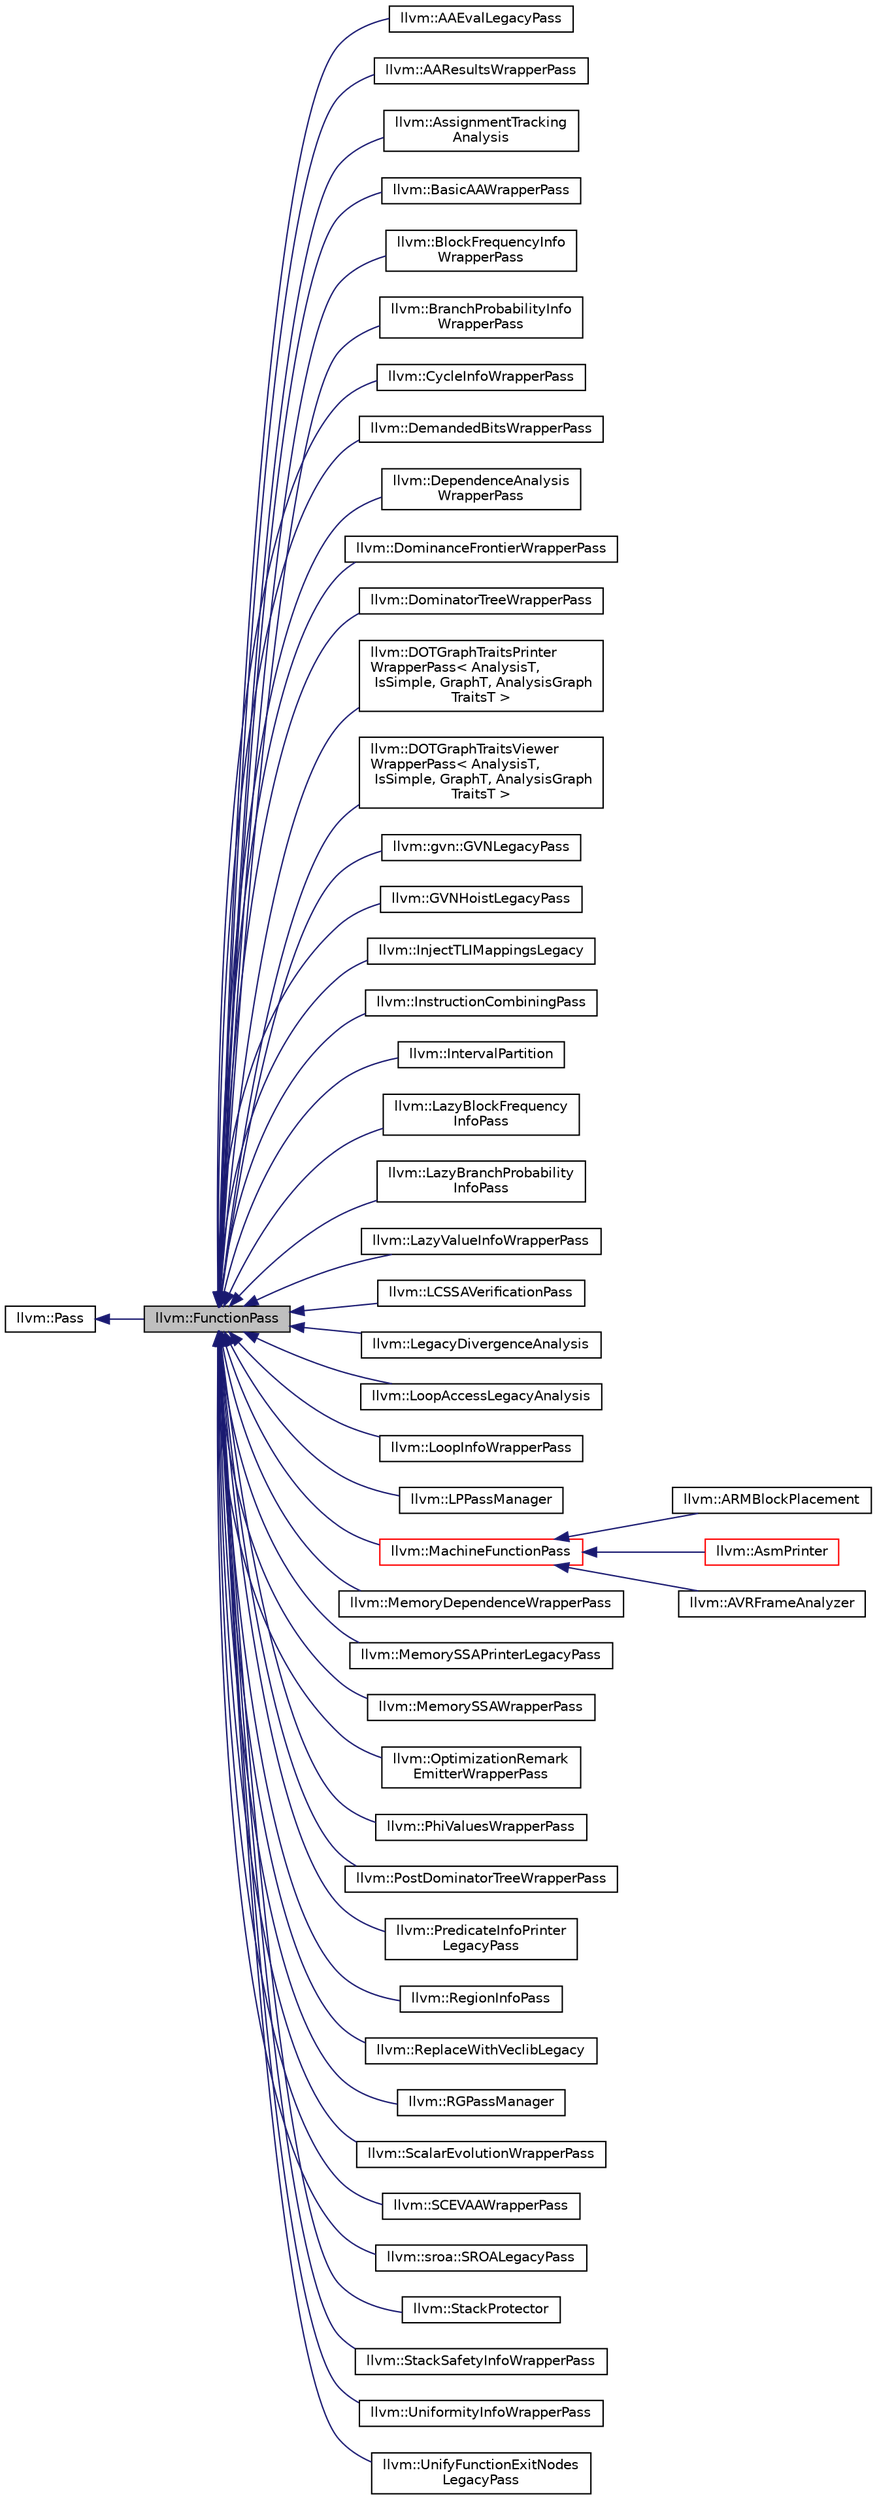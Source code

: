 digraph "llvm::FunctionPass"
{
 // LATEX_PDF_SIZE
  bgcolor="transparent";
  edge [fontname="Helvetica",fontsize="10",labelfontname="Helvetica",labelfontsize="10"];
  node [fontname="Helvetica",fontsize="10",shape=record];
  rankdir="LR";
  Node1 [label="llvm::FunctionPass",height=0.2,width=0.4,color="black", fillcolor="grey75", style="filled", fontcolor="black",tooltip="FunctionPass class - This class is used to implement most global optimizations."];
  Node2 -> Node1 [dir="back",color="midnightblue",fontsize="10",style="solid",fontname="Helvetica"];
  Node2 [label="llvm::Pass",height=0.2,width=0.4,color="black",URL="$classllvm_1_1Pass.html",tooltip="Pass interface - Implemented by all 'passes'."];
  Node1 -> Node3 [dir="back",color="midnightblue",fontsize="10",style="solid",fontname="Helvetica"];
  Node3 [label="llvm::AAEvalLegacyPass",height=0.2,width=0.4,color="black",URL="$classllvm_1_1AAEvalLegacyPass.html",tooltip=" "];
  Node1 -> Node4 [dir="back",color="midnightblue",fontsize="10",style="solid",fontname="Helvetica"];
  Node4 [label="llvm::AAResultsWrapperPass",height=0.2,width=0.4,color="black",URL="$classllvm_1_1AAResultsWrapperPass.html",tooltip="A wrapper pass to provide the legacy pass manager access to a suitably prepared AAResults object."];
  Node1 -> Node5 [dir="back",color="midnightblue",fontsize="10",style="solid",fontname="Helvetica"];
  Node5 [label="llvm::AssignmentTracking\lAnalysis",height=0.2,width=0.4,color="black",URL="$classllvm_1_1AssignmentTrackingAnalysis.html",tooltip=" "];
  Node1 -> Node6 [dir="back",color="midnightblue",fontsize="10",style="solid",fontname="Helvetica"];
  Node6 [label="llvm::BasicAAWrapperPass",height=0.2,width=0.4,color="black",URL="$classllvm_1_1BasicAAWrapperPass.html",tooltip="Legacy wrapper pass to provide the BasicAAResult object."];
  Node1 -> Node7 [dir="back",color="midnightblue",fontsize="10",style="solid",fontname="Helvetica"];
  Node7 [label="llvm::BlockFrequencyInfo\lWrapperPass",height=0.2,width=0.4,color="black",URL="$classllvm_1_1BlockFrequencyInfoWrapperPass.html",tooltip="Legacy analysis pass which computes BlockFrequencyInfo."];
  Node1 -> Node8 [dir="back",color="midnightblue",fontsize="10",style="solid",fontname="Helvetica"];
  Node8 [label="llvm::BranchProbabilityInfo\lWrapperPass",height=0.2,width=0.4,color="black",URL="$classllvm_1_1BranchProbabilityInfoWrapperPass.html",tooltip="Legacy analysis pass which computes BranchProbabilityInfo."];
  Node1 -> Node9 [dir="back",color="midnightblue",fontsize="10",style="solid",fontname="Helvetica"];
  Node9 [label="llvm::CycleInfoWrapperPass",height=0.2,width=0.4,color="black",URL="$classllvm_1_1CycleInfoWrapperPass.html",tooltip="Legacy analysis pass which computes a CycleInfo."];
  Node1 -> Node10 [dir="back",color="midnightblue",fontsize="10",style="solid",fontname="Helvetica"];
  Node10 [label="llvm::DemandedBitsWrapperPass",height=0.2,width=0.4,color="black",URL="$classllvm_1_1DemandedBitsWrapperPass.html",tooltip=" "];
  Node1 -> Node11 [dir="back",color="midnightblue",fontsize="10",style="solid",fontname="Helvetica"];
  Node11 [label="llvm::DependenceAnalysis\lWrapperPass",height=0.2,width=0.4,color="black",URL="$classllvm_1_1DependenceAnalysisWrapperPass.html",tooltip="Legacy pass manager pass to access dependence information."];
  Node1 -> Node12 [dir="back",color="midnightblue",fontsize="10",style="solid",fontname="Helvetica"];
  Node12 [label="llvm::DominanceFrontierWrapperPass",height=0.2,width=0.4,color="black",URL="$classllvm_1_1DominanceFrontierWrapperPass.html",tooltip=" "];
  Node1 -> Node13 [dir="back",color="midnightblue",fontsize="10",style="solid",fontname="Helvetica"];
  Node13 [label="llvm::DominatorTreeWrapperPass",height=0.2,width=0.4,color="black",URL="$classllvm_1_1DominatorTreeWrapperPass.html",tooltip="Legacy analysis pass which computes a DominatorTree."];
  Node1 -> Node14 [dir="back",color="midnightblue",fontsize="10",style="solid",fontname="Helvetica"];
  Node14 [label="llvm::DOTGraphTraitsPrinter\lWrapperPass\< AnalysisT,\l IsSimple, GraphT, AnalysisGraph\lTraitsT \>",height=0.2,width=0.4,color="black",URL="$classllvm_1_1DOTGraphTraitsPrinterWrapperPass.html",tooltip=" "];
  Node1 -> Node15 [dir="back",color="midnightblue",fontsize="10",style="solid",fontname="Helvetica"];
  Node15 [label="llvm::DOTGraphTraitsViewer\lWrapperPass\< AnalysisT,\l IsSimple, GraphT, AnalysisGraph\lTraitsT \>",height=0.2,width=0.4,color="black",URL="$classllvm_1_1DOTGraphTraitsViewerWrapperPass.html",tooltip=" "];
  Node1 -> Node16 [dir="back",color="midnightblue",fontsize="10",style="solid",fontname="Helvetica"];
  Node16 [label="llvm::gvn::GVNLegacyPass",height=0.2,width=0.4,color="black",URL="$classllvm_1_1gvn_1_1GVNLegacyPass.html",tooltip=" "];
  Node1 -> Node17 [dir="back",color="midnightblue",fontsize="10",style="solid",fontname="Helvetica"];
  Node17 [label="llvm::GVNHoistLegacyPass",height=0.2,width=0.4,color="black",URL="$classllvm_1_1GVNHoistLegacyPass.html",tooltip=" "];
  Node1 -> Node18 [dir="back",color="midnightblue",fontsize="10",style="solid",fontname="Helvetica"];
  Node18 [label="llvm::InjectTLIMappingsLegacy",height=0.2,width=0.4,color="black",URL="$classllvm_1_1InjectTLIMappingsLegacy.html",tooltip=" "];
  Node1 -> Node19 [dir="back",color="midnightblue",fontsize="10",style="solid",fontname="Helvetica"];
  Node19 [label="llvm::InstructionCombiningPass",height=0.2,width=0.4,color="black",URL="$classllvm_1_1InstructionCombiningPass.html",tooltip="The legacy pass manager's instcombine pass."];
  Node1 -> Node20 [dir="back",color="midnightblue",fontsize="10",style="solid",fontname="Helvetica"];
  Node20 [label="llvm::IntervalPartition",height=0.2,width=0.4,color="black",URL="$classllvm_1_1IntervalPartition.html",tooltip=" "];
  Node1 -> Node21 [dir="back",color="midnightblue",fontsize="10",style="solid",fontname="Helvetica"];
  Node21 [label="llvm::LazyBlockFrequency\lInfoPass",height=0.2,width=0.4,color="black",URL="$classllvm_1_1LazyBlockFrequencyInfoPass.html",tooltip="This is an alternative analysis pass to BlockFrequencyInfoWrapperPass."];
  Node1 -> Node22 [dir="back",color="midnightblue",fontsize="10",style="solid",fontname="Helvetica"];
  Node22 [label="llvm::LazyBranchProbability\lInfoPass",height=0.2,width=0.4,color="black",URL="$classllvm_1_1LazyBranchProbabilityInfoPass.html",tooltip="This is an alternative analysis pass to BranchProbabilityInfoWrapperPass."];
  Node1 -> Node23 [dir="back",color="midnightblue",fontsize="10",style="solid",fontname="Helvetica"];
  Node23 [label="llvm::LazyValueInfoWrapperPass",height=0.2,width=0.4,color="black",URL="$classllvm_1_1LazyValueInfoWrapperPass.html",tooltip="Wrapper around LazyValueInfo."];
  Node1 -> Node24 [dir="back",color="midnightblue",fontsize="10",style="solid",fontname="Helvetica"];
  Node24 [label="llvm::LCSSAVerificationPass",height=0.2,width=0.4,color="black",URL="$structllvm_1_1LCSSAVerificationPass.html",tooltip=" "];
  Node1 -> Node25 [dir="back",color="midnightblue",fontsize="10",style="solid",fontname="Helvetica"];
  Node25 [label="llvm::LegacyDivergenceAnalysis",height=0.2,width=0.4,color="black",URL="$classllvm_1_1LegacyDivergenceAnalysis.html",tooltip=" "];
  Node1 -> Node26 [dir="back",color="midnightblue",fontsize="10",style="solid",fontname="Helvetica"];
  Node26 [label="llvm::LoopAccessLegacyAnalysis",height=0.2,width=0.4,color="black",URL="$classllvm_1_1LoopAccessLegacyAnalysis.html",tooltip="This analysis provides dependence information for the memory accesses of a loop."];
  Node1 -> Node27 [dir="back",color="midnightblue",fontsize="10",style="solid",fontname="Helvetica"];
  Node27 [label="llvm::LoopInfoWrapperPass",height=0.2,width=0.4,color="black",URL="$classllvm_1_1LoopInfoWrapperPass.html",tooltip="The legacy pass manager's analysis pass to compute loop information."];
  Node1 -> Node28 [dir="back",color="midnightblue",fontsize="10",style="solid",fontname="Helvetica"];
  Node28 [label="llvm::LPPassManager",height=0.2,width=0.4,color="black",URL="$classllvm_1_1LPPassManager.html",tooltip=" "];
  Node1 -> Node29 [dir="back",color="midnightblue",fontsize="10",style="solid",fontname="Helvetica"];
  Node29 [label="llvm::MachineFunctionPass",height=0.2,width=0.4,color="red",URL="$classllvm_1_1MachineFunctionPass.html",tooltip="MachineFunctionPass - This class adapts the FunctionPass interface to allow convenient creation of pa..."];
  Node29 -> Node30 [dir="back",color="midnightblue",fontsize="10",style="solid",fontname="Helvetica"];
  Node30 [label="llvm::ARMBlockPlacement",height=0.2,width=0.4,color="black",URL="$classllvm_1_1ARMBlockPlacement.html",tooltip=" "];
  Node29 -> Node31 [dir="back",color="midnightblue",fontsize="10",style="solid",fontname="Helvetica"];
  Node31 [label="llvm::AsmPrinter",height=0.2,width=0.4,color="red",URL="$classllvm_1_1AsmPrinter.html",tooltip="This class is intended to be used as a driving class for all asm writers."];
  Node29 -> Node45 [dir="back",color="midnightblue",fontsize="10",style="solid",fontname="Helvetica"];
  Node45 [label="llvm::AVRFrameAnalyzer",height=0.2,width=0.4,color="black",URL="$structllvm_1_1AVRFrameAnalyzer.html",tooltip="The frame analyzer pass."];
  Node1 -> Node97 [dir="back",color="midnightblue",fontsize="10",style="solid",fontname="Helvetica"];
  Node97 [label="llvm::MemoryDependenceWrapperPass",height=0.2,width=0.4,color="black",URL="$classllvm_1_1MemoryDependenceWrapperPass.html",tooltip="A wrapper analysis pass for the legacy pass manager that exposes a MemoryDepnedenceResults instance."];
  Node1 -> Node98 [dir="back",color="midnightblue",fontsize="10",style="solid",fontname="Helvetica"];
  Node98 [label="llvm::MemorySSAPrinterLegacyPass",height=0.2,width=0.4,color="black",URL="$classllvm_1_1MemorySSAPrinterLegacyPass.html",tooltip=" "];
  Node1 -> Node99 [dir="back",color="midnightblue",fontsize="10",style="solid",fontname="Helvetica"];
  Node99 [label="llvm::MemorySSAWrapperPass",height=0.2,width=0.4,color="black",URL="$classllvm_1_1MemorySSAWrapperPass.html",tooltip="Legacy analysis pass which computes MemorySSA."];
  Node1 -> Node100 [dir="back",color="midnightblue",fontsize="10",style="solid",fontname="Helvetica"];
  Node100 [label="llvm::OptimizationRemark\lEmitterWrapperPass",height=0.2,width=0.4,color="black",URL="$classllvm_1_1OptimizationRemarkEmitterWrapperPass.html",tooltip="OptimizationRemarkEmitter legacy analysis pass."];
  Node1 -> Node101 [dir="back",color="midnightblue",fontsize="10",style="solid",fontname="Helvetica"];
  Node101 [label="llvm::PhiValuesWrapperPass",height=0.2,width=0.4,color="black",URL="$classllvm_1_1PhiValuesWrapperPass.html",tooltip="Wrapper pass for the legacy pass manager."];
  Node1 -> Node102 [dir="back",color="midnightblue",fontsize="10",style="solid",fontname="Helvetica"];
  Node102 [label="llvm::PostDominatorTreeWrapperPass",height=0.2,width=0.4,color="black",URL="$structllvm_1_1PostDominatorTreeWrapperPass.html",tooltip=" "];
  Node1 -> Node103 [dir="back",color="midnightblue",fontsize="10",style="solid",fontname="Helvetica"];
  Node103 [label="llvm::PredicateInfoPrinter\lLegacyPass",height=0.2,width=0.4,color="black",URL="$classllvm_1_1PredicateInfoPrinterLegacyPass.html",tooltip=" "];
  Node1 -> Node104 [dir="back",color="midnightblue",fontsize="10",style="solid",fontname="Helvetica"];
  Node104 [label="llvm::RegionInfoPass",height=0.2,width=0.4,color="black",URL="$classllvm_1_1RegionInfoPass.html",tooltip=" "];
  Node1 -> Node105 [dir="back",color="midnightblue",fontsize="10",style="solid",fontname="Helvetica"];
  Node105 [label="llvm::ReplaceWithVeclibLegacy",height=0.2,width=0.4,color="black",URL="$structllvm_1_1ReplaceWithVeclibLegacy.html",tooltip=" "];
  Node1 -> Node106 [dir="back",color="midnightblue",fontsize="10",style="solid",fontname="Helvetica"];
  Node106 [label="llvm::RGPassManager",height=0.2,width=0.4,color="black",URL="$classllvm_1_1RGPassManager.html",tooltip="The pass manager to schedule RegionPasses."];
  Node1 -> Node107 [dir="back",color="midnightblue",fontsize="10",style="solid",fontname="Helvetica"];
  Node107 [label="llvm::ScalarEvolutionWrapperPass",height=0.2,width=0.4,color="black",URL="$classllvm_1_1ScalarEvolutionWrapperPass.html",tooltip=" "];
  Node1 -> Node108 [dir="back",color="midnightblue",fontsize="10",style="solid",fontname="Helvetica"];
  Node108 [label="llvm::SCEVAAWrapperPass",height=0.2,width=0.4,color="black",URL="$classllvm_1_1SCEVAAWrapperPass.html",tooltip="Legacy wrapper pass to provide the SCEVAAResult object."];
  Node1 -> Node109 [dir="back",color="midnightblue",fontsize="10",style="solid",fontname="Helvetica"];
  Node109 [label="llvm::sroa::SROALegacyPass",height=0.2,width=0.4,color="black",URL="$classllvm_1_1sroa_1_1SROALegacyPass.html",tooltip="A legacy pass for the legacy pass manager that wraps the SROA pass."];
  Node1 -> Node110 [dir="back",color="midnightblue",fontsize="10",style="solid",fontname="Helvetica"];
  Node110 [label="llvm::StackProtector",height=0.2,width=0.4,color="black",URL="$classllvm_1_1StackProtector.html",tooltip=" "];
  Node1 -> Node111 [dir="back",color="midnightblue",fontsize="10",style="solid",fontname="Helvetica"];
  Node111 [label="llvm::StackSafetyInfoWrapperPass",height=0.2,width=0.4,color="black",URL="$classllvm_1_1StackSafetyInfoWrapperPass.html",tooltip="StackSafetyInfo wrapper for the legacy pass manager."];
  Node1 -> Node112 [dir="back",color="midnightblue",fontsize="10",style="solid",fontname="Helvetica"];
  Node112 [label="llvm::UniformityInfoWrapperPass",height=0.2,width=0.4,color="black",URL="$classllvm_1_1UniformityInfoWrapperPass.html",tooltip="Legacy analysis pass which computes a CycleInfo."];
  Node1 -> Node113 [dir="back",color="midnightblue",fontsize="10",style="solid",fontname="Helvetica"];
  Node113 [label="llvm::UnifyFunctionExitNodes\lLegacyPass",height=0.2,width=0.4,color="black",URL="$classllvm_1_1UnifyFunctionExitNodesLegacyPass.html",tooltip=" "];
}
